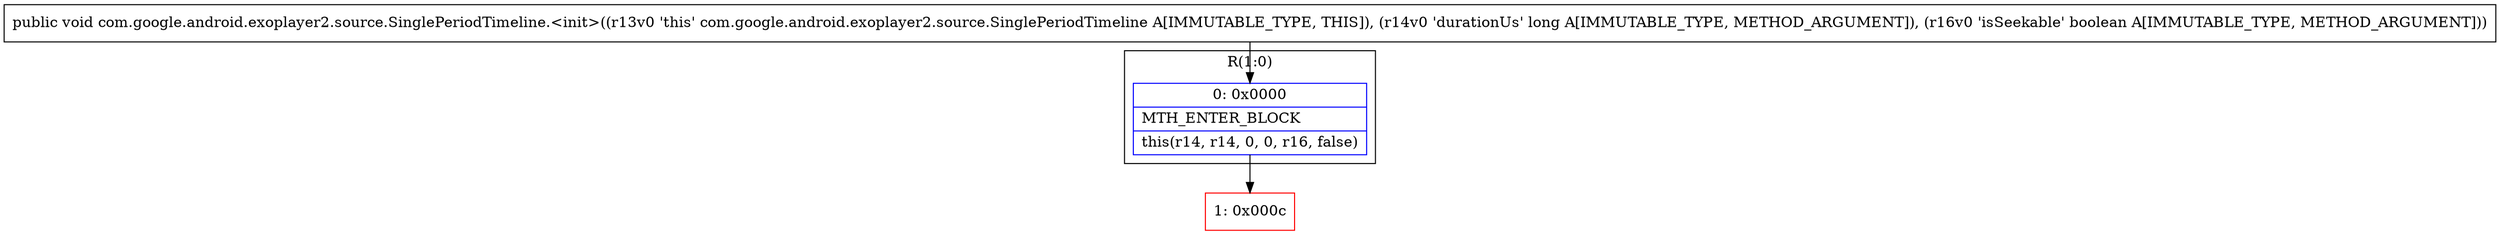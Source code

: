 digraph "CFG forcom.google.android.exoplayer2.source.SinglePeriodTimeline.\<init\>(JZ)V" {
subgraph cluster_Region_2056597304 {
label = "R(1:0)";
node [shape=record,color=blue];
Node_0 [shape=record,label="{0\:\ 0x0000|MTH_ENTER_BLOCK\l|this(r14, r14, 0, 0, r16, false)\l}"];
}
Node_1 [shape=record,color=red,label="{1\:\ 0x000c}"];
MethodNode[shape=record,label="{public void com.google.android.exoplayer2.source.SinglePeriodTimeline.\<init\>((r13v0 'this' com.google.android.exoplayer2.source.SinglePeriodTimeline A[IMMUTABLE_TYPE, THIS]), (r14v0 'durationUs' long A[IMMUTABLE_TYPE, METHOD_ARGUMENT]), (r16v0 'isSeekable' boolean A[IMMUTABLE_TYPE, METHOD_ARGUMENT])) }"];
MethodNode -> Node_0;
Node_0 -> Node_1;
}

